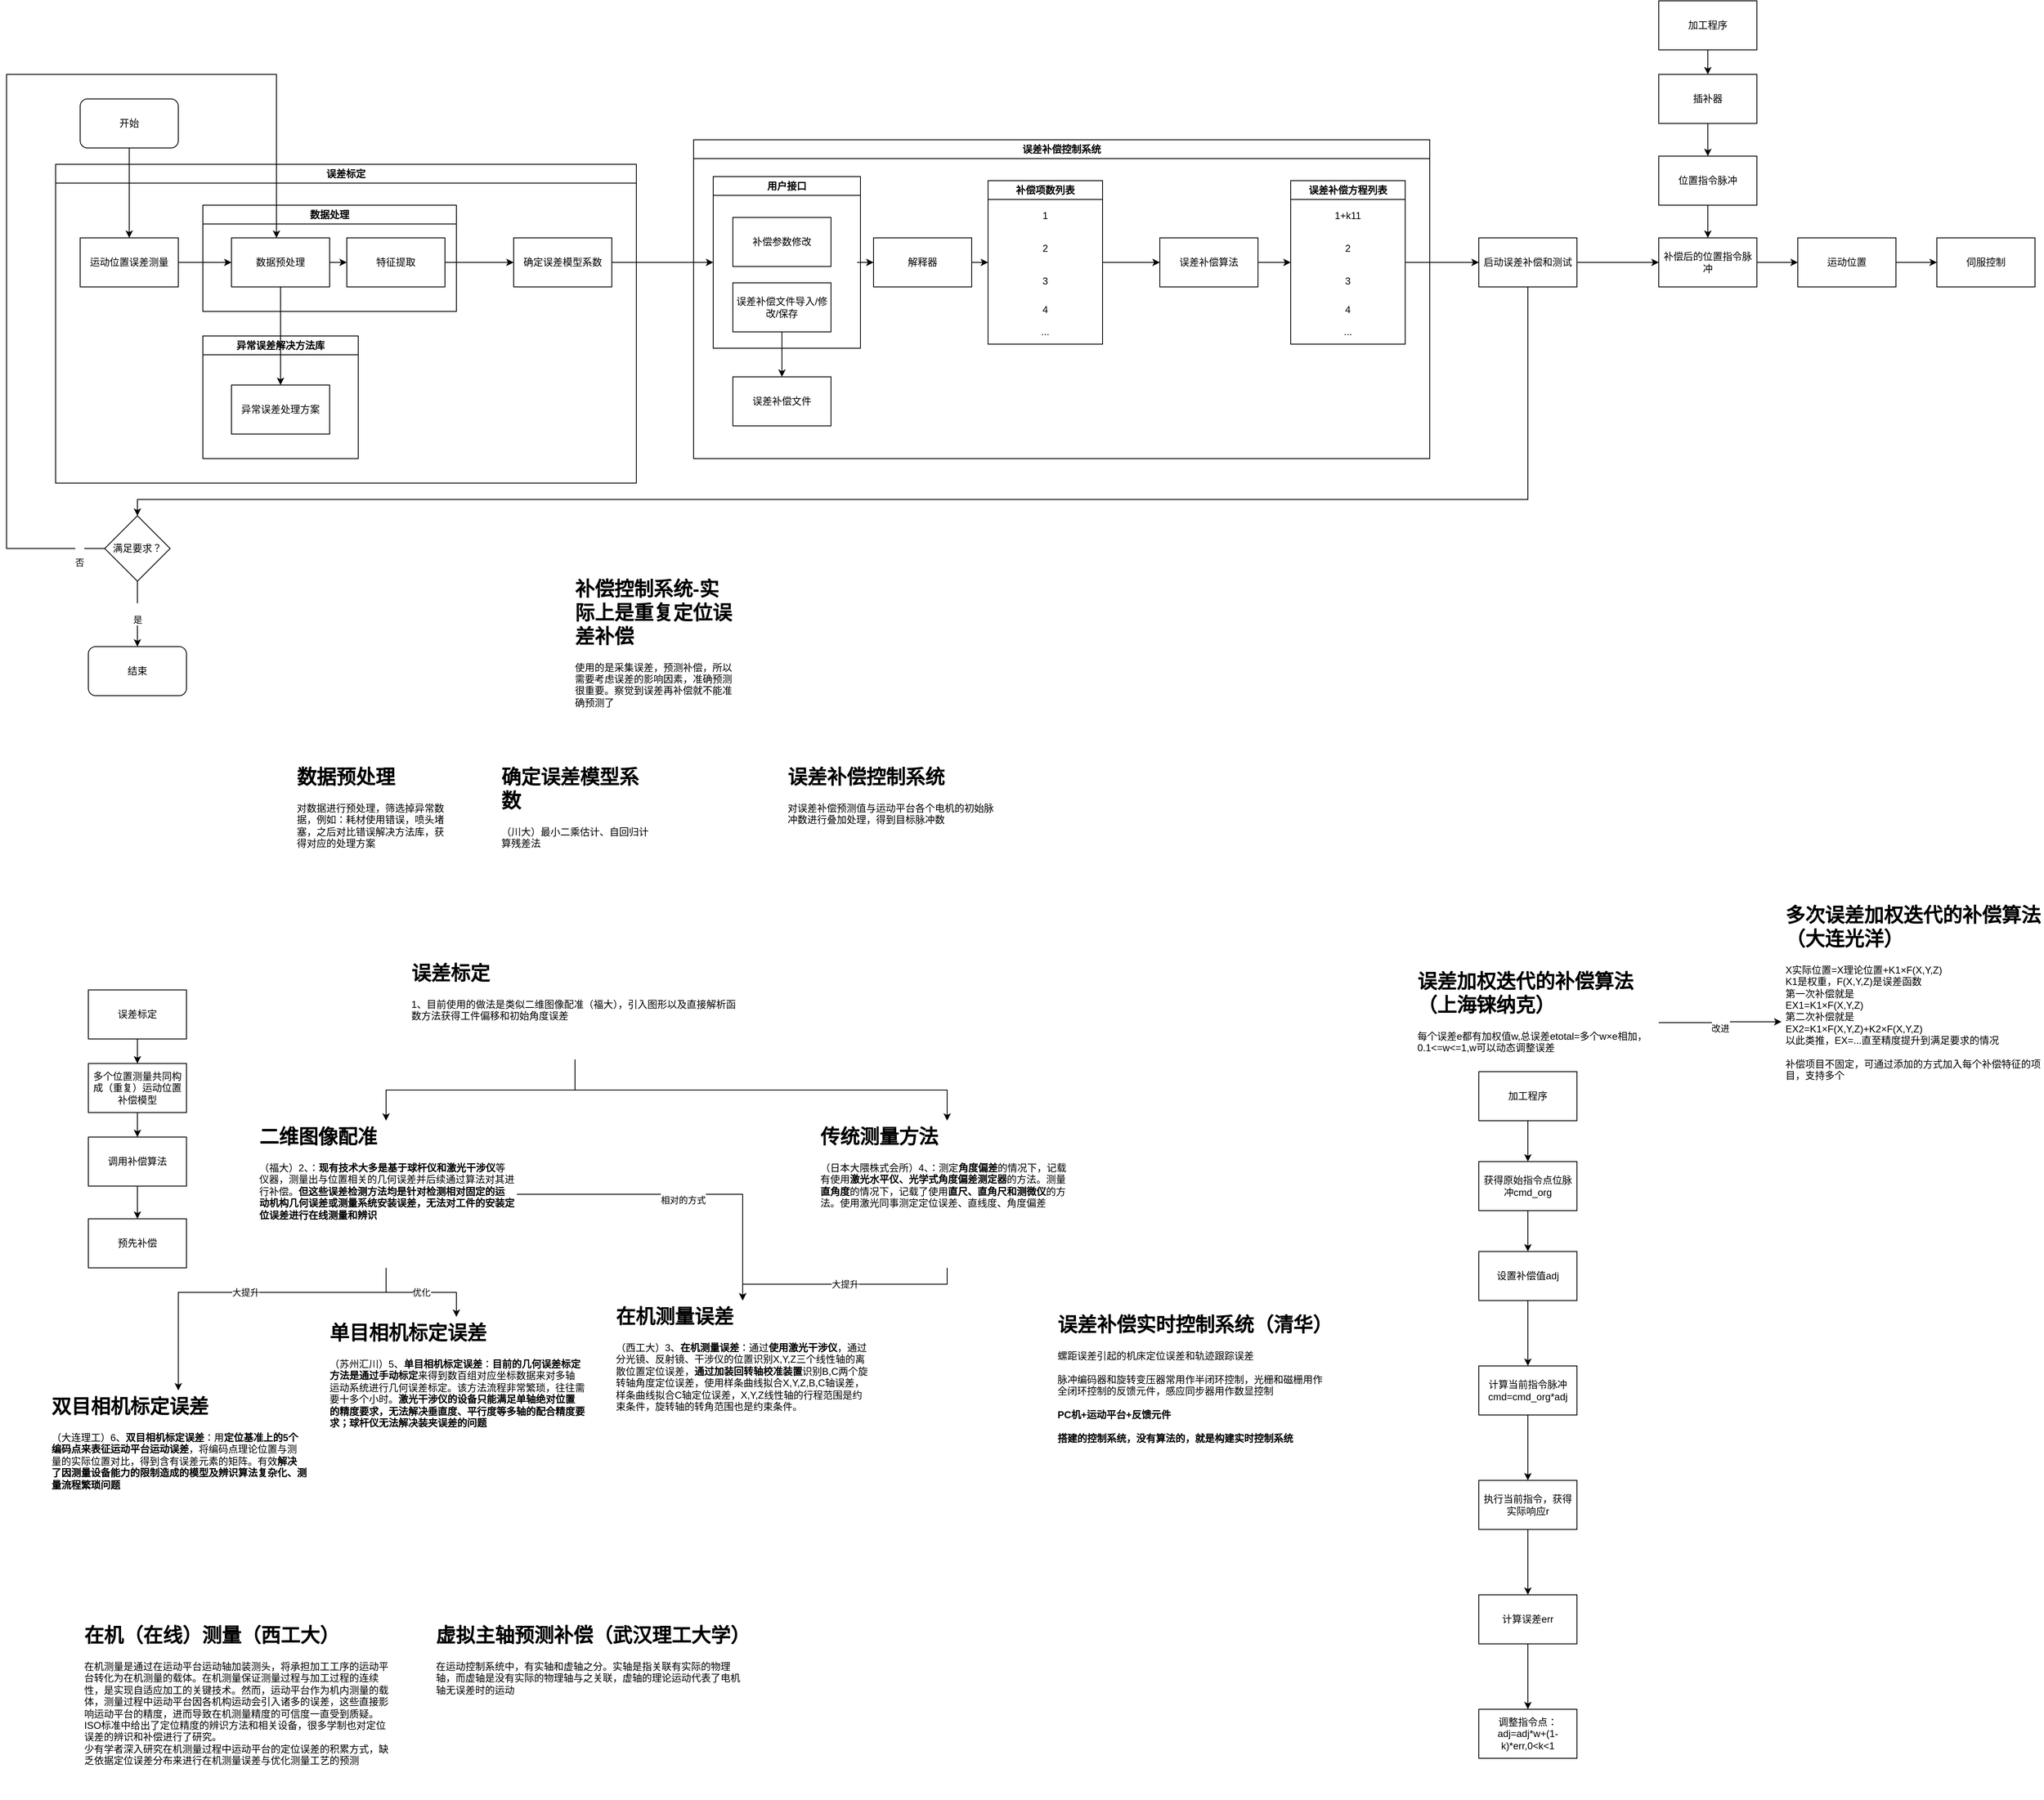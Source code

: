 <mxfile version="21.5.0" type="github">
  <diagram name="第 1 页" id="JhHIipqr7uCRNzOelNXE">
    <mxGraphModel dx="2257" dy="775" grid="1" gridSize="10" guides="1" tooltips="1" connect="1" arrows="1" fold="1" page="1" pageScale="1" pageWidth="827" pageHeight="1169" math="0" shadow="0">
      <root>
        <mxCell id="0" />
        <mxCell id="1" parent="0" />
        <mxCell id="nJraD3ANBiAQbve93qyU-1" value="&lt;h1&gt;补偿控制系统-实际上是重复定位误差补偿&lt;/h1&gt;&lt;div&gt;使用的是采集误差，预测补偿，所以需要考虑误差的影响因素，准确预测很重要。察觉到误差再补偿就不能准确预测了&lt;/div&gt;" style="text;html=1;strokeColor=none;fillColor=none;spacing=5;spacingTop=-20;whiteSpace=wrap;overflow=hidden;rounded=0;" vertex="1" parent="1">
          <mxGeometry x="640" y="770" width="200" height="200" as="geometry" />
        </mxCell>
        <mxCell id="nJraD3ANBiAQbve93qyU-4" value="&lt;h1&gt;数据预处理&lt;/h1&gt;&lt;div&gt;对数据进行预处理，筛选掉异常数据，例如：耗材使用错误，喷头堵塞，之后对比错误解决方法库，获得对应的处理方案&lt;/div&gt;" style="text;html=1;strokeColor=none;fillColor=none;spacing=5;spacingTop=-20;whiteSpace=wrap;overflow=hidden;rounded=0;" vertex="1" parent="1">
          <mxGeometry x="300" y="1000" width="190" height="120" as="geometry" />
        </mxCell>
        <mxCell id="nJraD3ANBiAQbve93qyU-19" value="" style="edgeStyle=orthogonalEdgeStyle;rounded=0;orthogonalLoop=1;jettySize=auto;html=1;" edge="1" parent="1" source="nJraD3ANBiAQbve93qyU-12" target="nJraD3ANBiAQbve93qyU-18">
          <mxGeometry relative="1" as="geometry" />
        </mxCell>
        <mxCell id="nJraD3ANBiAQbve93qyU-12" value="误差标定" style="rounded=0;whiteSpace=wrap;html=1;" vertex="1" parent="1">
          <mxGeometry x="50" y="1280" width="120" height="60" as="geometry" />
        </mxCell>
        <mxCell id="nJraD3ANBiAQbve93qyU-13" value="预先补偿" style="rounded=0;whiteSpace=wrap;html=1;" vertex="1" parent="1">
          <mxGeometry x="50" y="1560" width="120" height="60" as="geometry" />
        </mxCell>
        <mxCell id="nJraD3ANBiAQbve93qyU-16" value="" style="edgeStyle=orthogonalEdgeStyle;rounded=0;orthogonalLoop=1;jettySize=auto;html=1;" edge="1" parent="1" source="nJraD3ANBiAQbve93qyU-14" target="nJraD3ANBiAQbve93qyU-13">
          <mxGeometry relative="1" as="geometry" />
        </mxCell>
        <mxCell id="nJraD3ANBiAQbve93qyU-14" value="调用补偿算法" style="rounded=0;whiteSpace=wrap;html=1;" vertex="1" parent="1">
          <mxGeometry x="50" y="1460" width="120" height="60" as="geometry" />
        </mxCell>
        <mxCell id="nJraD3ANBiAQbve93qyU-20" value="" style="edgeStyle=orthogonalEdgeStyle;rounded=0;orthogonalLoop=1;jettySize=auto;html=1;" edge="1" parent="1" source="nJraD3ANBiAQbve93qyU-18" target="nJraD3ANBiAQbve93qyU-14">
          <mxGeometry relative="1" as="geometry" />
        </mxCell>
        <mxCell id="nJraD3ANBiAQbve93qyU-18" value="多个位置测量共同构成（重复）运动位置补偿模型" style="rounded=0;whiteSpace=wrap;html=1;" vertex="1" parent="1">
          <mxGeometry x="50" y="1370" width="120" height="60" as="geometry" />
        </mxCell>
        <mxCell id="nJraD3ANBiAQbve93qyU-133" style="edgeStyle=orthogonalEdgeStyle;rounded=0;orthogonalLoop=1;jettySize=auto;html=1;" edge="1" parent="1" source="nJraD3ANBiAQbve93qyU-21" target="nJraD3ANBiAQbve93qyU-132">
          <mxGeometry relative="1" as="geometry" />
        </mxCell>
        <mxCell id="nJraD3ANBiAQbve93qyU-137" style="edgeStyle=orthogonalEdgeStyle;rounded=0;orthogonalLoop=1;jettySize=auto;html=1;exitX=0.5;exitY=1;exitDx=0;exitDy=0;" edge="1" parent="1" source="nJraD3ANBiAQbve93qyU-21" target="nJraD3ANBiAQbve93qyU-136">
          <mxGeometry relative="1" as="geometry" />
        </mxCell>
        <mxCell id="nJraD3ANBiAQbve93qyU-21" value="&lt;h1&gt;误差标定&lt;/h1&gt;&lt;div&gt;1、目前使用的做法是类似二维图像配准（福大），引入图形以及直接解析函数方法获得工件偏移和初始角度误差&lt;/div&gt;&lt;div&gt;&lt;br&gt;&lt;/div&gt;&lt;div&gt;&lt;br&gt;&lt;/div&gt;" style="text;html=1;strokeColor=none;fillColor=none;spacing=5;spacingTop=-20;whiteSpace=wrap;overflow=hidden;rounded=0;" vertex="1" parent="1">
          <mxGeometry x="440" y="1240" width="410" height="125" as="geometry" />
        </mxCell>
        <mxCell id="nJraD3ANBiAQbve93qyU-23" value="&lt;h1&gt;在机（在线）测量（西工大）&lt;/h1&gt;&lt;div&gt;在机测量是通过在运动平台运动轴加装测头，将承担加工工序的运动平台转化为在机测量的载体。在机测量保证测量过程与加工过程的连续性，是实现自适应加工的关键技术。然而，运动平台作为机内测量的载体，测量过程中运动平台因各机构运动会引入诸多的误差，这些直接影响运动平台的精度，进而导致在机测量精度的可信度一直受到质疑。&lt;/div&gt;&lt;div&gt;ISO标准中给出了定位精度的辨识方法和相关设备，很多学制也对定位误差的辨识和补偿进行了研究。&lt;/div&gt;&lt;div&gt;少有学者深入研究在机测量过程中运动平台的定位误差的积累方式，缺乏依据定位误差分布来进行在机测量误差与优化测量工艺的预测&lt;/div&gt;" style="text;html=1;strokeColor=none;fillColor=none;spacing=5;spacingTop=-20;whiteSpace=wrap;overflow=hidden;rounded=0;" vertex="1" parent="1">
          <mxGeometry x="40" y="2050" width="380" height="220" as="geometry" />
        </mxCell>
        <mxCell id="nJraD3ANBiAQbve93qyU-24" value="&lt;h1&gt;虚拟主轴预测补偿（武汉理工大学）&lt;/h1&gt;&lt;p&gt;在运动控制系统中，有实轴和虚轴之分。实轴是指关联有实际的物理轴，而虚轴是没有实际的物理轴与之关联，虚轴的理论运动代表了电机轴无误差时的运动&lt;/p&gt;" style="text;html=1;strokeColor=none;fillColor=none;spacing=5;spacingTop=-20;whiteSpace=wrap;overflow=hidden;rounded=0;" vertex="1" parent="1">
          <mxGeometry x="470" y="2050" width="390" height="130" as="geometry" />
        </mxCell>
        <mxCell id="nJraD3ANBiAQbve93qyU-26" value="误差标定" style="swimlane;whiteSpace=wrap;html=1;" vertex="1" parent="1">
          <mxGeometry x="10" y="270" width="710" height="390" as="geometry">
            <mxRectangle y="90" width="90" height="30" as="alternateBounds" />
          </mxGeometry>
        </mxCell>
        <mxCell id="nJraD3ANBiAQbve93qyU-2" value="数据处理" style="swimlane;whiteSpace=wrap;html=1;" vertex="1" parent="nJraD3ANBiAQbve93qyU-26">
          <mxGeometry x="180" y="50" width="310" height="130" as="geometry">
            <mxRectangle x="140" y="50" width="110" height="30" as="alternateBounds" />
          </mxGeometry>
        </mxCell>
        <mxCell id="nJraD3ANBiAQbve93qyU-33" value="" style="edgeStyle=orthogonalEdgeStyle;rounded=0;orthogonalLoop=1;jettySize=auto;html=1;" edge="1" parent="nJraD3ANBiAQbve93qyU-2" source="nJraD3ANBiAQbve93qyU-3" target="nJraD3ANBiAQbve93qyU-17">
          <mxGeometry relative="1" as="geometry" />
        </mxCell>
        <mxCell id="nJraD3ANBiAQbve93qyU-3" value="数据预处理" style="rounded=0;whiteSpace=wrap;html=1;" vertex="1" parent="nJraD3ANBiAQbve93qyU-2">
          <mxGeometry x="35" y="40" width="120" height="60" as="geometry" />
        </mxCell>
        <mxCell id="nJraD3ANBiAQbve93qyU-17" value="特征提取" style="rounded=0;whiteSpace=wrap;html=1;" vertex="1" parent="nJraD3ANBiAQbve93qyU-2">
          <mxGeometry x="176" y="40" width="120" height="60" as="geometry" />
        </mxCell>
        <mxCell id="nJraD3ANBiAQbve93qyU-9" value="异常误差解决方法库" style="swimlane;whiteSpace=wrap;html=1;" vertex="1" parent="nJraD3ANBiAQbve93qyU-26">
          <mxGeometry x="180" y="210" width="190" height="150" as="geometry">
            <mxRectangle x="60" y="320" width="150" height="30" as="alternateBounds" />
          </mxGeometry>
        </mxCell>
        <mxCell id="nJraD3ANBiAQbve93qyU-6" value="异常误差处理方案" style="rounded=0;whiteSpace=wrap;html=1;" vertex="1" parent="nJraD3ANBiAQbve93qyU-9">
          <mxGeometry x="35" y="60" width="120" height="60" as="geometry" />
        </mxCell>
        <mxCell id="nJraD3ANBiAQbve93qyU-7" style="edgeStyle=orthogonalEdgeStyle;rounded=0;orthogonalLoop=1;jettySize=auto;html=1;" edge="1" parent="nJraD3ANBiAQbve93qyU-26" source="nJraD3ANBiAQbve93qyU-3" target="nJraD3ANBiAQbve93qyU-6">
          <mxGeometry relative="1" as="geometry" />
        </mxCell>
        <mxCell id="nJraD3ANBiAQbve93qyU-34" value="确定误差模型系数" style="rounded=0;whiteSpace=wrap;html=1;" vertex="1" parent="nJraD3ANBiAQbve93qyU-26">
          <mxGeometry x="560" y="90" width="120" height="60" as="geometry" />
        </mxCell>
        <mxCell id="nJraD3ANBiAQbve93qyU-35" value="" style="edgeStyle=orthogonalEdgeStyle;rounded=0;orthogonalLoop=1;jettySize=auto;html=1;" edge="1" parent="nJraD3ANBiAQbve93qyU-26" source="nJraD3ANBiAQbve93qyU-17" target="nJraD3ANBiAQbve93qyU-34">
          <mxGeometry relative="1" as="geometry" />
        </mxCell>
        <mxCell id="nJraD3ANBiAQbve93qyU-44" style="edgeStyle=orthogonalEdgeStyle;rounded=0;orthogonalLoop=1;jettySize=auto;html=1;entryX=0;entryY=0.5;entryDx=0;entryDy=0;" edge="1" parent="nJraD3ANBiAQbve93qyU-26" source="nJraD3ANBiAQbve93qyU-42" target="nJraD3ANBiAQbve93qyU-3">
          <mxGeometry relative="1" as="geometry" />
        </mxCell>
        <mxCell id="nJraD3ANBiAQbve93qyU-42" value="运动位置误差测量" style="rounded=0;whiteSpace=wrap;html=1;" vertex="1" parent="nJraD3ANBiAQbve93qyU-26">
          <mxGeometry x="30" y="90" width="120" height="60" as="geometry" />
        </mxCell>
        <mxCell id="nJraD3ANBiAQbve93qyU-27" value="误差补偿控制系统" style="swimlane;whiteSpace=wrap;html=1;" vertex="1" parent="1">
          <mxGeometry x="790" y="240" width="900" height="390" as="geometry">
            <mxRectangle x="780" y="60" width="140" height="30" as="alternateBounds" />
          </mxGeometry>
        </mxCell>
        <mxCell id="nJraD3ANBiAQbve93qyU-110" value="" style="edgeStyle=orthogonalEdgeStyle;rounded=0;orthogonalLoop=1;jettySize=auto;html=1;" edge="1" parent="nJraD3ANBiAQbve93qyU-27" source="nJraD3ANBiAQbve93qyU-28" target="nJraD3ANBiAQbve93qyU-109">
          <mxGeometry relative="1" as="geometry" />
        </mxCell>
        <mxCell id="nJraD3ANBiAQbve93qyU-28" value="用户接口" style="swimlane;whiteSpace=wrap;html=1;" vertex="1" parent="nJraD3ANBiAQbve93qyU-27">
          <mxGeometry x="24" y="45" width="180" height="210" as="geometry">
            <mxRectangle x="50" y="110" width="90" height="30" as="alternateBounds" />
          </mxGeometry>
        </mxCell>
        <mxCell id="nJraD3ANBiAQbve93qyU-29" value="补偿参数修改" style="rounded=0;whiteSpace=wrap;html=1;" vertex="1" parent="nJraD3ANBiAQbve93qyU-28">
          <mxGeometry x="24" y="50" width="120" height="60" as="geometry" />
        </mxCell>
        <mxCell id="nJraD3ANBiAQbve93qyU-30" value="误差补偿文件导入/修改/保存" style="rounded=0;whiteSpace=wrap;html=1;" vertex="1" parent="nJraD3ANBiAQbve93qyU-28">
          <mxGeometry x="24" y="130" width="120" height="60" as="geometry" />
        </mxCell>
        <mxCell id="nJraD3ANBiAQbve93qyU-31" value="误差补偿文件" style="rounded=0;whiteSpace=wrap;html=1;" vertex="1" parent="nJraD3ANBiAQbve93qyU-27">
          <mxGeometry x="48" y="290" width="120" height="60" as="geometry" />
        </mxCell>
        <mxCell id="nJraD3ANBiAQbve93qyU-32" style="edgeStyle=orthogonalEdgeStyle;rounded=0;orthogonalLoop=1;jettySize=auto;html=1;entryX=0.5;entryY=0;entryDx=0;entryDy=0;" edge="1" parent="nJraD3ANBiAQbve93qyU-27" source="nJraD3ANBiAQbve93qyU-30" target="nJraD3ANBiAQbve93qyU-31">
          <mxGeometry relative="1" as="geometry" />
        </mxCell>
        <mxCell id="nJraD3ANBiAQbve93qyU-86" style="edgeStyle=orthogonalEdgeStyle;rounded=0;orthogonalLoop=1;jettySize=auto;html=1;entryX=0;entryY=0.5;entryDx=0;entryDy=0;" edge="1" parent="nJraD3ANBiAQbve93qyU-27" source="nJraD3ANBiAQbve93qyU-51" target="nJraD3ANBiAQbve93qyU-80">
          <mxGeometry relative="1" as="geometry" />
        </mxCell>
        <mxCell id="nJraD3ANBiAQbve93qyU-51" value="误差补偿算法" style="rounded=0;whiteSpace=wrap;html=1;" vertex="1" parent="nJraD3ANBiAQbve93qyU-27">
          <mxGeometry x="570" y="120" width="120" height="60" as="geometry" />
        </mxCell>
        <mxCell id="nJraD3ANBiAQbve93qyU-79" style="edgeStyle=orthogonalEdgeStyle;rounded=0;orthogonalLoop=1;jettySize=auto;html=1;entryX=0;entryY=0.5;entryDx=0;entryDy=0;" edge="1" parent="nJraD3ANBiAQbve93qyU-27" source="nJraD3ANBiAQbve93qyU-66" target="nJraD3ANBiAQbve93qyU-51">
          <mxGeometry relative="1" as="geometry" />
        </mxCell>
        <mxCell id="nJraD3ANBiAQbve93qyU-66" value="补偿项数列表" style="swimlane;whiteSpace=wrap;html=1;" vertex="1" parent="nJraD3ANBiAQbve93qyU-27">
          <mxGeometry x="360" y="50" width="140" height="200" as="geometry" />
        </mxCell>
        <mxCell id="nJraD3ANBiAQbve93qyU-74" value="4" style="text;html=1;strokeColor=none;fillColor=none;align=center;verticalAlign=middle;whiteSpace=wrap;rounded=0;" vertex="1" parent="nJraD3ANBiAQbve93qyU-66">
          <mxGeometry x="40" y="142.5" width="60" height="30" as="geometry" />
        </mxCell>
        <mxCell id="nJraD3ANBiAQbve93qyU-75" value="..." style="text;html=1;strokeColor=none;fillColor=none;align=center;verticalAlign=middle;whiteSpace=wrap;rounded=0;" vertex="1" parent="nJraD3ANBiAQbve93qyU-66">
          <mxGeometry x="40" y="170" width="60" height="30" as="geometry" />
        </mxCell>
        <mxCell id="nJraD3ANBiAQbve93qyU-76" value="1" style="text;html=1;strokeColor=none;fillColor=none;align=center;verticalAlign=middle;whiteSpace=wrap;rounded=0;" vertex="1" parent="nJraD3ANBiAQbve93qyU-66">
          <mxGeometry x="40" y="27.5" width="60" height="30" as="geometry" />
        </mxCell>
        <mxCell id="nJraD3ANBiAQbve93qyU-77" value="2" style="text;html=1;strokeColor=none;fillColor=none;align=center;verticalAlign=middle;whiteSpace=wrap;rounded=0;" vertex="1" parent="nJraD3ANBiAQbve93qyU-66">
          <mxGeometry x="40" y="67.5" width="60" height="30" as="geometry" />
        </mxCell>
        <mxCell id="nJraD3ANBiAQbve93qyU-78" value="3" style="text;html=1;strokeColor=none;fillColor=none;align=center;verticalAlign=middle;whiteSpace=wrap;rounded=0;" vertex="1" parent="nJraD3ANBiAQbve93qyU-66">
          <mxGeometry x="40" y="107.5" width="60" height="30" as="geometry" />
        </mxCell>
        <mxCell id="nJraD3ANBiAQbve93qyU-80" value="误差补偿方程列表" style="swimlane;whiteSpace=wrap;html=1;" vertex="1" parent="nJraD3ANBiAQbve93qyU-27">
          <mxGeometry x="730" y="50" width="140" height="200" as="geometry" />
        </mxCell>
        <mxCell id="nJraD3ANBiAQbve93qyU-81" value="4" style="text;html=1;strokeColor=none;fillColor=none;align=center;verticalAlign=middle;whiteSpace=wrap;rounded=0;" vertex="1" parent="nJraD3ANBiAQbve93qyU-80">
          <mxGeometry x="40" y="142.5" width="60" height="30" as="geometry" />
        </mxCell>
        <mxCell id="nJraD3ANBiAQbve93qyU-82" value="..." style="text;html=1;strokeColor=none;fillColor=none;align=center;verticalAlign=middle;whiteSpace=wrap;rounded=0;" vertex="1" parent="nJraD3ANBiAQbve93qyU-80">
          <mxGeometry x="40" y="170" width="60" height="30" as="geometry" />
        </mxCell>
        <mxCell id="nJraD3ANBiAQbve93qyU-83" value="1+k11" style="text;html=1;strokeColor=none;fillColor=none;align=center;verticalAlign=middle;whiteSpace=wrap;rounded=0;" vertex="1" parent="nJraD3ANBiAQbve93qyU-80">
          <mxGeometry x="40" y="27.5" width="60" height="30" as="geometry" />
        </mxCell>
        <mxCell id="nJraD3ANBiAQbve93qyU-84" value="2" style="text;html=1;strokeColor=none;fillColor=none;align=center;verticalAlign=middle;whiteSpace=wrap;rounded=0;" vertex="1" parent="nJraD3ANBiAQbve93qyU-80">
          <mxGeometry x="40" y="67.5" width="60" height="30" as="geometry" />
        </mxCell>
        <mxCell id="nJraD3ANBiAQbve93qyU-85" value="3" style="text;html=1;strokeColor=none;fillColor=none;align=center;verticalAlign=middle;whiteSpace=wrap;rounded=0;" vertex="1" parent="nJraD3ANBiAQbve93qyU-80">
          <mxGeometry x="40" y="107.5" width="60" height="30" as="geometry" />
        </mxCell>
        <mxCell id="nJraD3ANBiAQbve93qyU-111" value="" style="edgeStyle=orthogonalEdgeStyle;rounded=0;orthogonalLoop=1;jettySize=auto;html=1;" edge="1" parent="nJraD3ANBiAQbve93qyU-27" source="nJraD3ANBiAQbve93qyU-109" target="nJraD3ANBiAQbve93qyU-66">
          <mxGeometry relative="1" as="geometry" />
        </mxCell>
        <mxCell id="nJraD3ANBiAQbve93qyU-109" value="解释器" style="rounded=0;whiteSpace=wrap;html=1;" vertex="1" parent="nJraD3ANBiAQbve93qyU-27">
          <mxGeometry x="220" y="120" width="120" height="60" as="geometry" />
        </mxCell>
        <mxCell id="nJraD3ANBiAQbve93qyU-36" style="edgeStyle=orthogonalEdgeStyle;rounded=0;orthogonalLoop=1;jettySize=auto;html=1;" edge="1" parent="1" source="nJraD3ANBiAQbve93qyU-34" target="nJraD3ANBiAQbve93qyU-28">
          <mxGeometry relative="1" as="geometry" />
        </mxCell>
        <mxCell id="nJraD3ANBiAQbve93qyU-112" style="edgeStyle=orthogonalEdgeStyle;rounded=0;orthogonalLoop=1;jettySize=auto;html=1;" edge="1" parent="1" source="nJraD3ANBiAQbve93qyU-37" target="nJraD3ANBiAQbve93qyU-38">
          <mxGeometry relative="1" as="geometry">
            <Array as="points">
              <mxPoint x="1810" y="680" />
              <mxPoint x="110" y="680" />
            </Array>
          </mxGeometry>
        </mxCell>
        <mxCell id="nJraD3ANBiAQbve93qyU-125" value="" style="edgeStyle=orthogonalEdgeStyle;rounded=0;orthogonalLoop=1;jettySize=auto;html=1;" edge="1" parent="1" source="nJraD3ANBiAQbve93qyU-37" target="nJraD3ANBiAQbve93qyU-123">
          <mxGeometry relative="1" as="geometry" />
        </mxCell>
        <mxCell id="nJraD3ANBiAQbve93qyU-37" value="启动误差补偿和测试" style="rounded=0;whiteSpace=wrap;html=1;" vertex="1" parent="1">
          <mxGeometry x="1750" y="360" width="120" height="60" as="geometry" />
        </mxCell>
        <mxCell id="nJraD3ANBiAQbve93qyU-47" value="&lt;br&gt;是" style="edgeStyle=orthogonalEdgeStyle;rounded=0;orthogonalLoop=1;jettySize=auto;html=1;" edge="1" parent="1" source="nJraD3ANBiAQbve93qyU-38" target="nJraD3ANBiAQbve93qyU-46">
          <mxGeometry relative="1" as="geometry" />
        </mxCell>
        <mxCell id="nJraD3ANBiAQbve93qyU-49" value="&lt;br&gt;否" style="edgeStyle=orthogonalEdgeStyle;rounded=0;orthogonalLoop=1;jettySize=auto;html=1;" edge="1" parent="1" source="nJraD3ANBiAQbve93qyU-38" target="nJraD3ANBiAQbve93qyU-3">
          <mxGeometry x="-0.949" y="10" relative="1" as="geometry">
            <mxPoint x="785" y="399.97" as="targetPoint" />
            <mxPoint x="2080" y="489.97" as="sourcePoint" />
            <Array as="points">
              <mxPoint x="-50" y="740" />
              <mxPoint x="-50" y="160" />
              <mxPoint x="280" y="160" />
            </Array>
            <mxPoint as="offset" />
          </mxGeometry>
        </mxCell>
        <mxCell id="nJraD3ANBiAQbve93qyU-38" value="满足要求？" style="rhombus;whiteSpace=wrap;html=1;" vertex="1" parent="1">
          <mxGeometry x="70" y="700" width="80" height="80" as="geometry" />
        </mxCell>
        <mxCell id="nJraD3ANBiAQbve93qyU-43" style="edgeStyle=orthogonalEdgeStyle;rounded=0;orthogonalLoop=1;jettySize=auto;html=1;" edge="1" parent="1" source="nJraD3ANBiAQbve93qyU-39" target="nJraD3ANBiAQbve93qyU-42">
          <mxGeometry relative="1" as="geometry" />
        </mxCell>
        <mxCell id="nJraD3ANBiAQbve93qyU-39" value="开始" style="rounded=1;whiteSpace=wrap;html=1;" vertex="1" parent="1">
          <mxGeometry x="40" y="190" width="120" height="60" as="geometry" />
        </mxCell>
        <mxCell id="nJraD3ANBiAQbve93qyU-46" value="结束" style="rounded=1;whiteSpace=wrap;html=1;" vertex="1" parent="1">
          <mxGeometry x="50" y="860" width="120" height="60" as="geometry" />
        </mxCell>
        <mxCell id="nJraD3ANBiAQbve93qyU-114" value="" style="edgeStyle=orthogonalEdgeStyle;rounded=0;orthogonalLoop=1;jettySize=auto;html=1;" edge="1" parent="1" source="nJraD3ANBiAQbve93qyU-54" target="nJraD3ANBiAQbve93qyU-113">
          <mxGeometry relative="1" as="geometry" />
        </mxCell>
        <mxCell id="nJraD3ANBiAQbve93qyU-54" value="加工程序" style="rounded=0;whiteSpace=wrap;html=1;" vertex="1" parent="1">
          <mxGeometry x="1970" y="70" width="120" height="60" as="geometry" />
        </mxCell>
        <mxCell id="nJraD3ANBiAQbve93qyU-87" style="edgeStyle=orthogonalEdgeStyle;rounded=0;orthogonalLoop=1;jettySize=auto;html=1;entryX=0;entryY=0.5;entryDx=0;entryDy=0;" edge="1" parent="1" source="nJraD3ANBiAQbve93qyU-80" target="nJraD3ANBiAQbve93qyU-37">
          <mxGeometry relative="1" as="geometry" />
        </mxCell>
        <mxCell id="nJraD3ANBiAQbve93qyU-88" value="&lt;h1&gt;误差补偿控制系统&lt;br&gt;&lt;/h1&gt;&lt;div&gt;对误差补偿预测值与运动平台各个电机的初始脉冲数进行叠加处理，得到目标脉冲数&lt;/div&gt;" style="text;html=1;strokeColor=none;fillColor=none;spacing=5;spacingTop=-20;whiteSpace=wrap;overflow=hidden;rounded=0;" vertex="1" parent="1">
          <mxGeometry x="900" y="1000" width="260" height="160" as="geometry" />
        </mxCell>
        <mxCell id="nJraD3ANBiAQbve93qyU-90" value="伺服控制" style="rounded=0;whiteSpace=wrap;html=1;" vertex="1" parent="1">
          <mxGeometry x="2310" y="360" width="120" height="60" as="geometry" />
        </mxCell>
        <mxCell id="nJraD3ANBiAQbve93qyU-127" value="" style="edgeStyle=orthogonalEdgeStyle;rounded=0;orthogonalLoop=1;jettySize=auto;html=1;" edge="1" parent="1" source="nJraD3ANBiAQbve93qyU-91" target="nJraD3ANBiAQbve93qyU-90">
          <mxGeometry relative="1" as="geometry" />
        </mxCell>
        <mxCell id="nJraD3ANBiAQbve93qyU-91" value="运动位置" style="rounded=0;whiteSpace=wrap;html=1;" vertex="1" parent="1">
          <mxGeometry x="2140" y="360" width="120" height="60" as="geometry" />
        </mxCell>
        <mxCell id="nJraD3ANBiAQbve93qyU-100" value="" style="edgeStyle=orthogonalEdgeStyle;rounded=0;orthogonalLoop=1;jettySize=auto;html=1;" edge="1" parent="1" source="nJraD3ANBiAQbve93qyU-95" target="nJraD3ANBiAQbve93qyU-99">
          <mxGeometry relative="1" as="geometry" />
        </mxCell>
        <mxCell id="nJraD3ANBiAQbve93qyU-95" value="获得原始指令点位脉冲cmd_org" style="rounded=0;whiteSpace=wrap;html=1;" vertex="1" parent="1">
          <mxGeometry x="1750" y="1490" width="120" height="60" as="geometry" />
        </mxCell>
        <mxCell id="nJraD3ANBiAQbve93qyU-129" value="&lt;br&gt;改进" style="edgeStyle=orthogonalEdgeStyle;rounded=0;orthogonalLoop=1;jettySize=auto;html=1;" edge="1" parent="1" source="nJraD3ANBiAQbve93qyU-96" target="nJraD3ANBiAQbve93qyU-128">
          <mxGeometry relative="1" as="geometry" />
        </mxCell>
        <mxCell id="nJraD3ANBiAQbve93qyU-96" value="&lt;h1&gt;误差加权迭代的补偿算法（上海铼纳克）&lt;/h1&gt;&lt;div&gt;每个误差e都有加权值w,总误差etotal=多个w×e相加，0.1&amp;lt;=w&amp;lt;=1,w可以动态调整误差&lt;/div&gt;" style="text;html=1;strokeColor=none;fillColor=none;spacing=5;spacingTop=-20;whiteSpace=wrap;overflow=hidden;rounded=0;" vertex="1" parent="1">
          <mxGeometry x="1670" y="1250" width="300" height="140" as="geometry" />
        </mxCell>
        <mxCell id="nJraD3ANBiAQbve93qyU-98" value="" style="edgeStyle=orthogonalEdgeStyle;rounded=0;orthogonalLoop=1;jettySize=auto;html=1;" edge="1" parent="1" source="nJraD3ANBiAQbve93qyU-97" target="nJraD3ANBiAQbve93qyU-95">
          <mxGeometry relative="1" as="geometry" />
        </mxCell>
        <mxCell id="nJraD3ANBiAQbve93qyU-97" value="加工程序" style="rounded=0;whiteSpace=wrap;html=1;" vertex="1" parent="1">
          <mxGeometry x="1750" y="1380" width="120" height="60" as="geometry" />
        </mxCell>
        <mxCell id="nJraD3ANBiAQbve93qyU-102" value="" style="edgeStyle=orthogonalEdgeStyle;rounded=0;orthogonalLoop=1;jettySize=auto;html=1;" edge="1" parent="1" source="nJraD3ANBiAQbve93qyU-99" target="nJraD3ANBiAQbve93qyU-101">
          <mxGeometry relative="1" as="geometry" />
        </mxCell>
        <mxCell id="nJraD3ANBiAQbve93qyU-99" value="设置补偿值adj" style="whiteSpace=wrap;html=1;rounded=0;" vertex="1" parent="1">
          <mxGeometry x="1750" y="1600" width="120" height="60" as="geometry" />
        </mxCell>
        <mxCell id="nJraD3ANBiAQbve93qyU-104" value="" style="edgeStyle=orthogonalEdgeStyle;rounded=0;orthogonalLoop=1;jettySize=auto;html=1;" edge="1" parent="1" source="nJraD3ANBiAQbve93qyU-101" target="nJraD3ANBiAQbve93qyU-103">
          <mxGeometry relative="1" as="geometry" />
        </mxCell>
        <mxCell id="nJraD3ANBiAQbve93qyU-101" value="计算当前指令脉冲cmd=cmd_org*adj" style="whiteSpace=wrap;html=1;rounded=0;" vertex="1" parent="1">
          <mxGeometry x="1750" y="1740" width="120" height="60" as="geometry" />
        </mxCell>
        <mxCell id="nJraD3ANBiAQbve93qyU-106" value="" style="edgeStyle=orthogonalEdgeStyle;rounded=0;orthogonalLoop=1;jettySize=auto;html=1;" edge="1" parent="1" source="nJraD3ANBiAQbve93qyU-103" target="nJraD3ANBiAQbve93qyU-105">
          <mxGeometry relative="1" as="geometry" />
        </mxCell>
        <mxCell id="nJraD3ANBiAQbve93qyU-103" value="执行当前指令，获得实际响应r" style="whiteSpace=wrap;html=1;rounded=0;" vertex="1" parent="1">
          <mxGeometry x="1750" y="1880" width="120" height="60" as="geometry" />
        </mxCell>
        <mxCell id="nJraD3ANBiAQbve93qyU-108" value="" style="edgeStyle=orthogonalEdgeStyle;rounded=0;orthogonalLoop=1;jettySize=auto;html=1;" edge="1" parent="1" source="nJraD3ANBiAQbve93qyU-105" target="nJraD3ANBiAQbve93qyU-107">
          <mxGeometry relative="1" as="geometry" />
        </mxCell>
        <mxCell id="nJraD3ANBiAQbve93qyU-105" value="计算误差err" style="whiteSpace=wrap;html=1;rounded=0;" vertex="1" parent="1">
          <mxGeometry x="1750" y="2020" width="120" height="60" as="geometry" />
        </mxCell>
        <mxCell id="nJraD3ANBiAQbve93qyU-107" value="调整指令点：adj=adj*w+(1-k)*err,0&amp;lt;k&amp;lt;1" style="whiteSpace=wrap;html=1;rounded=0;" vertex="1" parent="1">
          <mxGeometry x="1750" y="2160" width="120" height="60" as="geometry" />
        </mxCell>
        <mxCell id="nJraD3ANBiAQbve93qyU-122" value="" style="edgeStyle=orthogonalEdgeStyle;rounded=0;orthogonalLoop=1;jettySize=auto;html=1;" edge="1" parent="1" source="nJraD3ANBiAQbve93qyU-113" target="nJraD3ANBiAQbve93qyU-121">
          <mxGeometry relative="1" as="geometry" />
        </mxCell>
        <mxCell id="nJraD3ANBiAQbve93qyU-113" value="插补器" style="rounded=0;whiteSpace=wrap;html=1;" vertex="1" parent="1">
          <mxGeometry x="1970" y="160" width="120" height="60" as="geometry" />
        </mxCell>
        <mxCell id="nJraD3ANBiAQbve93qyU-124" value="" style="edgeStyle=orthogonalEdgeStyle;rounded=0;orthogonalLoop=1;jettySize=auto;html=1;" edge="1" parent="1" source="nJraD3ANBiAQbve93qyU-121" target="nJraD3ANBiAQbve93qyU-123">
          <mxGeometry relative="1" as="geometry" />
        </mxCell>
        <mxCell id="nJraD3ANBiAQbve93qyU-121" value="位置指令脉冲" style="rounded=0;whiteSpace=wrap;html=1;" vertex="1" parent="1">
          <mxGeometry x="1970" y="260" width="120" height="60" as="geometry" />
        </mxCell>
        <mxCell id="nJraD3ANBiAQbve93qyU-126" value="" style="edgeStyle=orthogonalEdgeStyle;rounded=0;orthogonalLoop=1;jettySize=auto;html=1;" edge="1" parent="1" source="nJraD3ANBiAQbve93qyU-123" target="nJraD3ANBiAQbve93qyU-91">
          <mxGeometry relative="1" as="geometry" />
        </mxCell>
        <mxCell id="nJraD3ANBiAQbve93qyU-123" value="补偿后的位置指令脉冲" style="rounded=0;whiteSpace=wrap;html=1;" vertex="1" parent="1">
          <mxGeometry x="1970" y="360" width="120" height="60" as="geometry" />
        </mxCell>
        <mxCell id="nJraD3ANBiAQbve93qyU-128" value="&lt;h1&gt;多次误差加权迭代的补偿算法（大连光洋）&lt;/h1&gt;&lt;div&gt;X实际位置=X理论位置+K1×F(X,Y,Z)&lt;/div&gt;&lt;div&gt;K1是权重，F(X,Y,Z)是误差函数&lt;/div&gt;&lt;div&gt;第一次补偿就是&lt;/div&gt;&lt;div&gt;EX1=K1×F(X,Y,Z)&lt;/div&gt;&lt;div&gt;第二次补偿就是&lt;/div&gt;&lt;div&gt;EX2=K1×F(X,Y,Z)+K2×F(X,Y,Z)&lt;/div&gt;&lt;div&gt;以此类推，EX=...直至精度提升到满足要求的情况&lt;/div&gt;&lt;div&gt;&lt;br&gt;&lt;/div&gt;&lt;div&gt;补偿项目不固定，可通过添加的方式加入每个补偿特征的项目，支持多个&lt;/div&gt;" style="text;html=1;strokeColor=none;fillColor=none;spacing=5;spacingTop=-20;whiteSpace=wrap;overflow=hidden;rounded=0;" vertex="1" parent="1">
          <mxGeometry x="2120" y="1169" width="320" height="300" as="geometry" />
        </mxCell>
        <mxCell id="nJraD3ANBiAQbve93qyU-131" value="&lt;h1&gt;确定误差模型系数&lt;/h1&gt;&lt;div&gt;（川大）最小二乘估计、自回归计算残差法&lt;/div&gt;" style="text;html=1;strokeColor=none;fillColor=none;spacing=5;spacingTop=-20;whiteSpace=wrap;overflow=hidden;rounded=0;" vertex="1" parent="1">
          <mxGeometry x="550" y="1000" width="190" height="120" as="geometry" />
        </mxCell>
        <mxCell id="nJraD3ANBiAQbve93qyU-135" value="&lt;br&gt;相对的方式" style="edgeStyle=orthogonalEdgeStyle;rounded=0;orthogonalLoop=1;jettySize=auto;html=1;" edge="1" parent="1" source="nJraD3ANBiAQbve93qyU-132" target="nJraD3ANBiAQbve93qyU-134">
          <mxGeometry relative="1" as="geometry" />
        </mxCell>
        <mxCell id="nJraD3ANBiAQbve93qyU-140" value="优化" style="edgeStyle=orthogonalEdgeStyle;rounded=0;orthogonalLoop=1;jettySize=auto;html=1;" edge="1" parent="1" source="nJraD3ANBiAQbve93qyU-132" target="nJraD3ANBiAQbve93qyU-139">
          <mxGeometry relative="1" as="geometry" />
        </mxCell>
        <mxCell id="nJraD3ANBiAQbve93qyU-142" value="大提升" style="edgeStyle=orthogonalEdgeStyle;rounded=0;orthogonalLoop=1;jettySize=auto;html=1;" edge="1" parent="1" source="nJraD3ANBiAQbve93qyU-132" target="nJraD3ANBiAQbve93qyU-141">
          <mxGeometry relative="1" as="geometry">
            <Array as="points">
              <mxPoint x="414" y="1650" />
              <mxPoint x="160" y="1650" />
            </Array>
          </mxGeometry>
        </mxCell>
        <mxCell id="nJraD3ANBiAQbve93qyU-132" value="&lt;h1&gt;二维图像配准&lt;br&gt;&lt;/h1&gt;&lt;div&gt;（福大）2、：&lt;b&gt;现有技术大多是基于球杆仪和激光干涉仪&lt;/b&gt;等仪器，测量出与位置相关的几何误差并后续通过算法对其进行补偿。&lt;b style=&quot;border-color: var(--border-color);&quot;&gt;但这些误差检测方法均是针对检测相对固定的运动机构几何误差或测量系统安装误差，无法对工件的安装定位误差进行在线测量和辨识&lt;/b&gt;&lt;br&gt;&lt;/div&gt;" style="text;html=1;strokeColor=none;fillColor=none;spacing=5;spacingTop=-20;whiteSpace=wrap;overflow=hidden;rounded=0;" vertex="1" parent="1">
          <mxGeometry x="254" y="1440" width="320" height="180" as="geometry" />
        </mxCell>
        <mxCell id="nJraD3ANBiAQbve93qyU-134" value="&lt;h1&gt;在机测量误差&lt;br&gt;&lt;/h1&gt;&lt;div&gt;（西工大）3、&lt;b style=&quot;border-color: var(--border-color);&quot;&gt;在机测量误差&lt;/b&gt;：通过&lt;b style=&quot;border-color: var(--border-color);&quot;&gt;使用激光干涉仪&lt;/b&gt;，通过分光镜、反射镜、干涉仪的位置识别X,Y,Z三个线性轴的离散位置定位误差，&lt;b style=&quot;border-color: var(--border-color);&quot;&gt;通过加装回转轴校准装置&lt;/b&gt;识别B,C两个旋转轴角度定位误差，使用样条曲线拟合X,Y,Z,B,C轴误差，样条曲线拟合C轴定位误差，X,Y,Z线性轴的行程范围是约束条件，旋转轴的转角范围也是约束条件。&lt;br&gt;&lt;/div&gt;" style="text;html=1;strokeColor=none;fillColor=none;spacing=5;spacingTop=-20;whiteSpace=wrap;overflow=hidden;rounded=0;" vertex="1" parent="1">
          <mxGeometry x="690" y="1660" width="320" height="180" as="geometry" />
        </mxCell>
        <mxCell id="nJraD3ANBiAQbve93qyU-138" value="大提升" style="edgeStyle=orthogonalEdgeStyle;rounded=0;orthogonalLoop=1;jettySize=auto;html=1;" edge="1" parent="1" source="nJraD3ANBiAQbve93qyU-136" target="nJraD3ANBiAQbve93qyU-134">
          <mxGeometry relative="1" as="geometry" />
        </mxCell>
        <mxCell id="nJraD3ANBiAQbve93qyU-136" value="&lt;h1&gt;传统测量方法&lt;br&gt;&lt;/h1&gt;&lt;div&gt;（日本大隈株式会所）4、：测定&lt;b style=&quot;border-color: var(--border-color);&quot;&gt;角度偏差&lt;/b&gt;的情况下，记载有使用&lt;b style=&quot;border-color: var(--border-color);&quot;&gt;激光水平仪、光学式角度偏差测定器&lt;/b&gt;的方法。测量&lt;b style=&quot;border-color: var(--border-color);&quot;&gt;直角度&lt;/b&gt;的情况下，记载了使用&lt;b style=&quot;border-color: var(--border-color);&quot;&gt;直尺、直角尺和测微仪&lt;/b&gt;的方法。使用激光同事测定定位误差、直线度、角度偏差&lt;br&gt;&lt;/div&gt;" style="text;html=1;strokeColor=none;fillColor=none;spacing=5;spacingTop=-20;whiteSpace=wrap;overflow=hidden;rounded=0;" vertex="1" parent="1">
          <mxGeometry x="940" y="1440" width="320" height="180" as="geometry" />
        </mxCell>
        <mxCell id="nJraD3ANBiAQbve93qyU-139" value="&lt;h1&gt;单目相机标定误差&lt;br&gt;&lt;/h1&gt;&lt;div&gt;（苏州汇川）5、&lt;b style=&quot;border-color: var(--border-color);&quot;&gt;单目相机标定误差&lt;/b&gt;：&lt;b style=&quot;border-color: var(--border-color);&quot;&gt;目前的几何误差标定方法是通过手动标定&lt;/b&gt;来得到数百组对应坐标数据来对多轴运动系统进行几何误差标定。该方法流程非常繁琐，往往需要十多个小时。&lt;b style=&quot;border-color: var(--border-color);&quot;&gt;激光干涉仪的设备只能满足单轴绝对位置的精度要求，无法解决垂直度、平行度等多轴的配合精度要求；球杆仪无法解决装夹误差的问题&lt;/b&gt;&lt;br&gt;&lt;/div&gt;" style="text;html=1;strokeColor=none;fillColor=none;spacing=5;spacingTop=-20;whiteSpace=wrap;overflow=hidden;rounded=0;" vertex="1" parent="1">
          <mxGeometry x="340" y="1680" width="320" height="180" as="geometry" />
        </mxCell>
        <mxCell id="nJraD3ANBiAQbve93qyU-141" value="&lt;h1&gt;双目相机标定误差&lt;br&gt;&lt;/h1&gt;&lt;div&gt;（大连理工）6、&lt;b style=&quot;border-color: var(--border-color);&quot;&gt;双目相机标定误差&lt;/b&gt;：用&lt;b&gt;定位基准上的5个编码点来表征运动平台运动误差&lt;/b&gt;，将编码点理论位置与测量的实际位置对比，得到含有误差元素的矩阵。有效&lt;b&gt;解决了因测量设备能力的限制造成的模型及辨识算法复杂化、测量流程繁琐问题&lt;/b&gt;&lt;br&gt;&lt;/div&gt;" style="text;html=1;strokeColor=none;fillColor=none;spacing=5;spacingTop=-20;whiteSpace=wrap;overflow=hidden;rounded=0;" vertex="1" parent="1">
          <mxGeometry y="1770" width="320" height="140" as="geometry" />
        </mxCell>
        <mxCell id="nJraD3ANBiAQbve93qyU-143" value="&lt;h1&gt;误差补偿实时控制系统（清华）&lt;/h1&gt;&lt;div&gt;螺距误差引起的机床定位误差和轨迹跟踪误差&lt;/div&gt;&lt;div&gt;&lt;br&gt;&lt;/div&gt;&lt;div&gt;脉冲编码器和旋转变压器常用作半闭环控制，光栅和磁栅用作全闭环控制的反馈元件，感应同步器用作数显控制&lt;/div&gt;&lt;div&gt;&lt;b&gt;&lt;br&gt;&lt;/b&gt;&lt;/div&gt;&lt;div&gt;&lt;b&gt;PC机+运动平台+反馈元件&lt;/b&gt;&lt;/div&gt;&lt;div&gt;&lt;b&gt;&lt;br&gt;&lt;/b&gt;&lt;/div&gt;&lt;div&gt;&lt;b&gt;搭建的控制系统，没有算法的，就是构建实时控制系统&lt;/b&gt;&lt;/div&gt;" style="text;html=1;strokeColor=none;fillColor=none;spacing=5;spacingTop=-20;whiteSpace=wrap;overflow=hidden;rounded=0;" vertex="1" parent="1">
          <mxGeometry x="1230" y="1670" width="340" height="230" as="geometry" />
        </mxCell>
      </root>
    </mxGraphModel>
  </diagram>
</mxfile>
